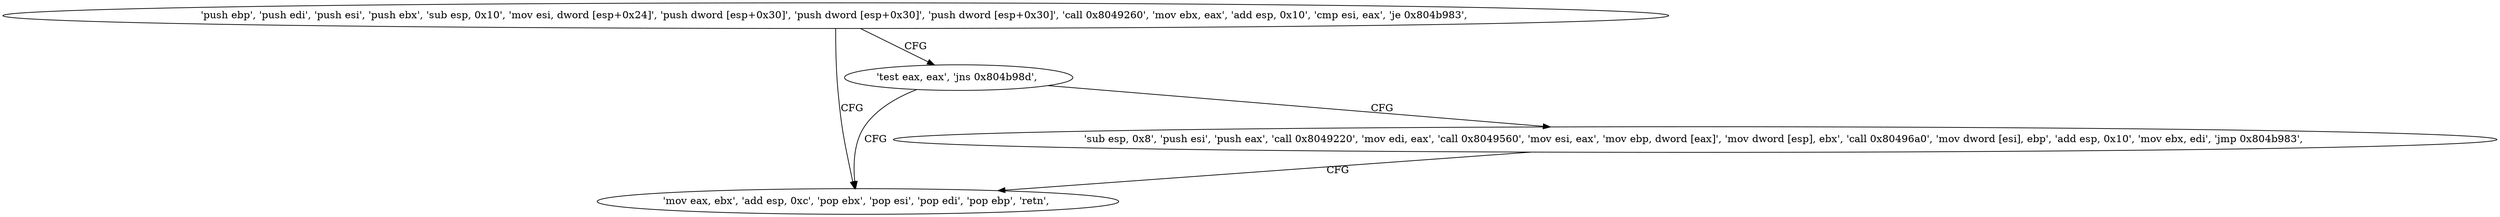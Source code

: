 digraph "func" {
"134527322" [label = "'push ebp', 'push edi', 'push esi', 'push ebx', 'sub esp, 0x10', 'mov esi, dword [esp+0x24]', 'push dword [esp+0x30]', 'push dword [esp+0x30]', 'push dword [esp+0x30]', 'call 0x8049260', 'mov ebx, eax', 'add esp, 0x10', 'cmp esi, eax', 'je 0x804b983', " ]
"134527363" [label = "'mov eax, ebx', 'add esp, 0xc', 'pop ebx', 'pop esi', 'pop edi', 'pop ebp', 'retn', " ]
"134527359" [label = "'test eax, eax', 'jns 0x804b98d', " ]
"134527373" [label = "'sub esp, 0x8', 'push esi', 'push eax', 'call 0x8049220', 'mov edi, eax', 'call 0x8049560', 'mov esi, eax', 'mov ebp, dword [eax]', 'mov dword [esp], ebx', 'call 0x80496a0', 'mov dword [esi], ebp', 'add esp, 0x10', 'mov ebx, edi', 'jmp 0x804b983', " ]
"134527322" -> "134527363" [ label = "CFG" ]
"134527322" -> "134527359" [ label = "CFG" ]
"134527359" -> "134527373" [ label = "CFG" ]
"134527359" -> "134527363" [ label = "CFG" ]
"134527373" -> "134527363" [ label = "CFG" ]
}

